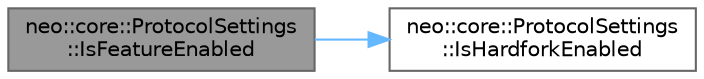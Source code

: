 digraph "neo::core::ProtocolSettings::IsFeatureEnabled"
{
 // LATEX_PDF_SIZE
  bgcolor="transparent";
  edge [fontname=Helvetica,fontsize=10,labelfontname=Helvetica,labelfontsize=10];
  node [fontname=Helvetica,fontsize=10,shape=box,height=0.2,width=0.4];
  rankdir="LR";
  Node1 [id="Node000001",label="neo::core::ProtocolSettings\l::IsFeatureEnabled",height=0.2,width=0.4,color="gray40", fillcolor="grey60", style="filled", fontcolor="black",tooltip="Check if a feature is enabled at height."];
  Node1 -> Node2 [id="edge1_Node000001_Node000002",color="steelblue1",style="solid",tooltip=" "];
  Node2 [id="Node000002",label="neo::core::ProtocolSettings\l::IsHardforkEnabled",height=0.2,width=0.4,color="grey40", fillcolor="white", style="filled",URL="$classneo_1_1core_1_1_protocol_settings.html#a97a92e19d32ed45a4e919d6373a83437",tooltip=" "];
}
